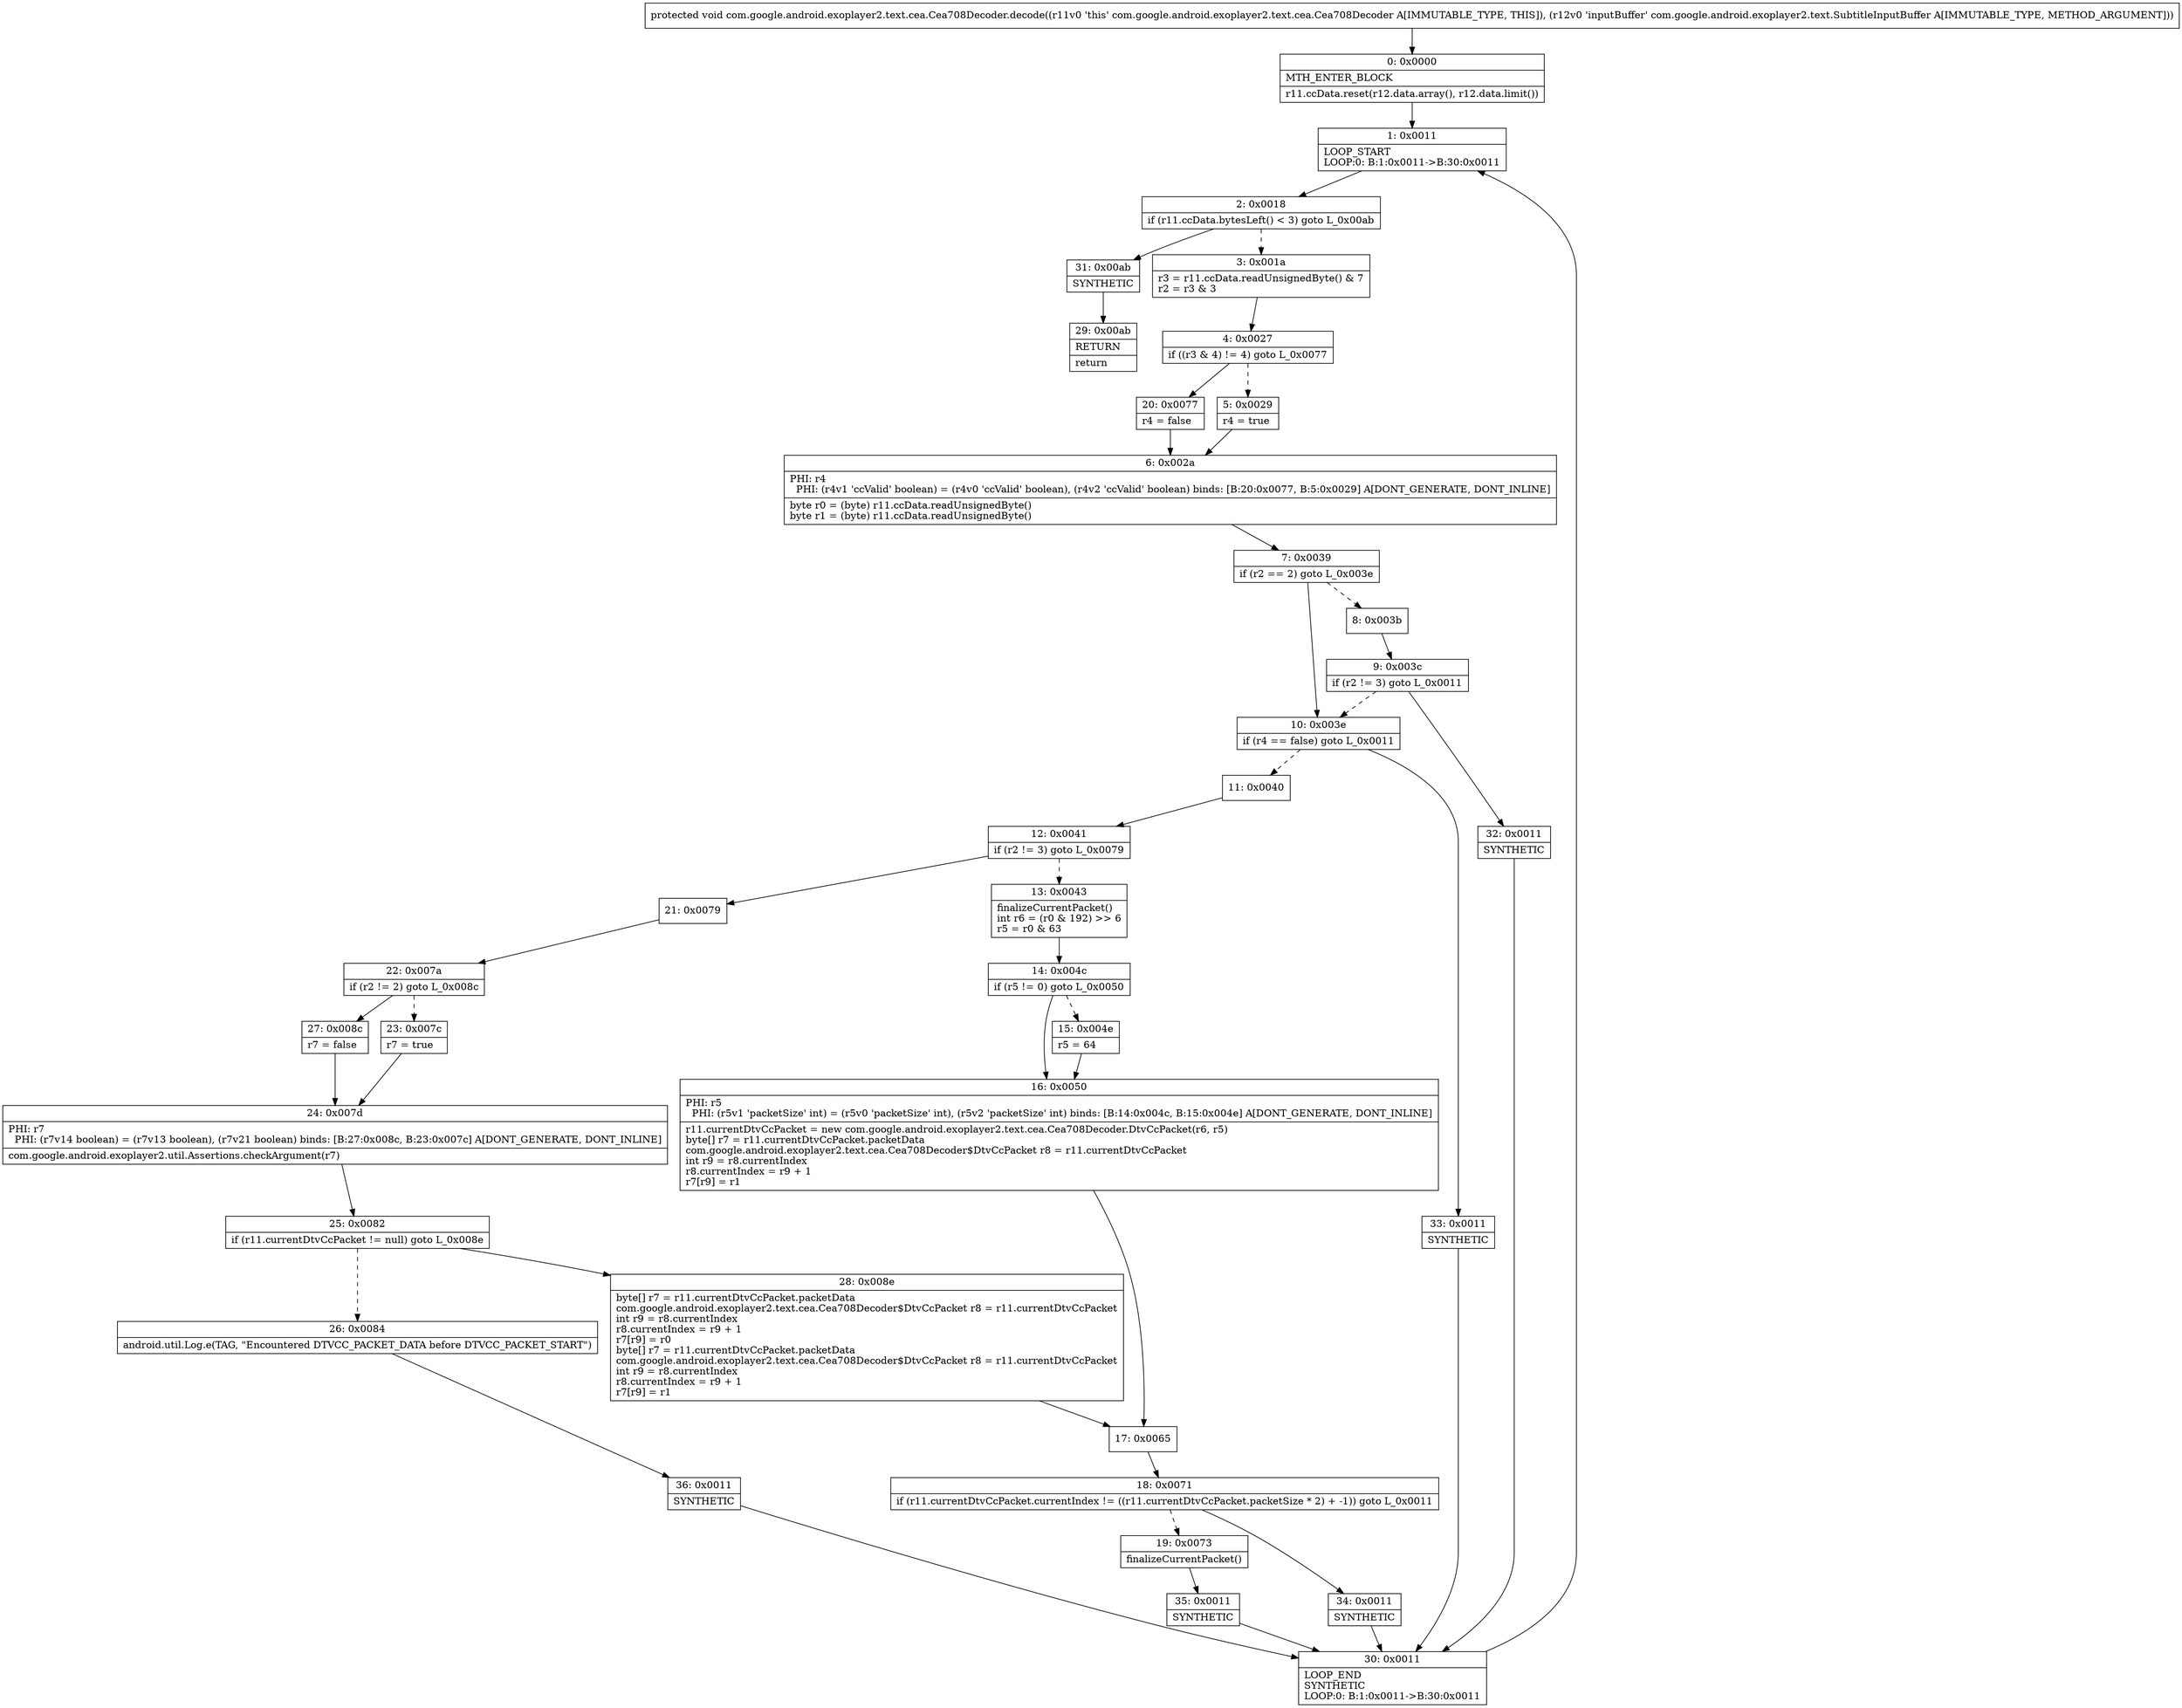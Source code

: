 digraph "CFG forcom.google.android.exoplayer2.text.cea.Cea708Decoder.decode(Lcom\/google\/android\/exoplayer2\/text\/SubtitleInputBuffer;)V" {
Node_0 [shape=record,label="{0\:\ 0x0000|MTH_ENTER_BLOCK\l|r11.ccData.reset(r12.data.array(), r12.data.limit())\l}"];
Node_1 [shape=record,label="{1\:\ 0x0011|LOOP_START\lLOOP:0: B:1:0x0011\-\>B:30:0x0011\l}"];
Node_2 [shape=record,label="{2\:\ 0x0018|if (r11.ccData.bytesLeft() \< 3) goto L_0x00ab\l}"];
Node_3 [shape=record,label="{3\:\ 0x001a|r3 = r11.ccData.readUnsignedByte() & 7\lr2 = r3 & 3\l}"];
Node_4 [shape=record,label="{4\:\ 0x0027|if ((r3 & 4) != 4) goto L_0x0077\l}"];
Node_5 [shape=record,label="{5\:\ 0x0029|r4 = true\l}"];
Node_6 [shape=record,label="{6\:\ 0x002a|PHI: r4 \l  PHI: (r4v1 'ccValid' boolean) = (r4v0 'ccValid' boolean), (r4v2 'ccValid' boolean) binds: [B:20:0x0077, B:5:0x0029] A[DONT_GENERATE, DONT_INLINE]\l|byte r0 = (byte) r11.ccData.readUnsignedByte()\lbyte r1 = (byte) r11.ccData.readUnsignedByte()\l}"];
Node_7 [shape=record,label="{7\:\ 0x0039|if (r2 == 2) goto L_0x003e\l}"];
Node_8 [shape=record,label="{8\:\ 0x003b}"];
Node_9 [shape=record,label="{9\:\ 0x003c|if (r2 != 3) goto L_0x0011\l}"];
Node_10 [shape=record,label="{10\:\ 0x003e|if (r4 == false) goto L_0x0011\l}"];
Node_11 [shape=record,label="{11\:\ 0x0040}"];
Node_12 [shape=record,label="{12\:\ 0x0041|if (r2 != 3) goto L_0x0079\l}"];
Node_13 [shape=record,label="{13\:\ 0x0043|finalizeCurrentPacket()\lint r6 = (r0 & 192) \>\> 6\lr5 = r0 & 63\l}"];
Node_14 [shape=record,label="{14\:\ 0x004c|if (r5 != 0) goto L_0x0050\l}"];
Node_15 [shape=record,label="{15\:\ 0x004e|r5 = 64\l}"];
Node_16 [shape=record,label="{16\:\ 0x0050|PHI: r5 \l  PHI: (r5v1 'packetSize' int) = (r5v0 'packetSize' int), (r5v2 'packetSize' int) binds: [B:14:0x004c, B:15:0x004e] A[DONT_GENERATE, DONT_INLINE]\l|r11.currentDtvCcPacket = new com.google.android.exoplayer2.text.cea.Cea708Decoder.DtvCcPacket(r6, r5)\lbyte[] r7 = r11.currentDtvCcPacket.packetData\lcom.google.android.exoplayer2.text.cea.Cea708Decoder$DtvCcPacket r8 = r11.currentDtvCcPacket\lint r9 = r8.currentIndex\lr8.currentIndex = r9 + 1\lr7[r9] = r1\l}"];
Node_17 [shape=record,label="{17\:\ 0x0065}"];
Node_18 [shape=record,label="{18\:\ 0x0071|if (r11.currentDtvCcPacket.currentIndex != ((r11.currentDtvCcPacket.packetSize * 2) + \-1)) goto L_0x0011\l}"];
Node_19 [shape=record,label="{19\:\ 0x0073|finalizeCurrentPacket()\l}"];
Node_20 [shape=record,label="{20\:\ 0x0077|r4 = false\l}"];
Node_21 [shape=record,label="{21\:\ 0x0079}"];
Node_22 [shape=record,label="{22\:\ 0x007a|if (r2 != 2) goto L_0x008c\l}"];
Node_23 [shape=record,label="{23\:\ 0x007c|r7 = true\l}"];
Node_24 [shape=record,label="{24\:\ 0x007d|PHI: r7 \l  PHI: (r7v14 boolean) = (r7v13 boolean), (r7v21 boolean) binds: [B:27:0x008c, B:23:0x007c] A[DONT_GENERATE, DONT_INLINE]\l|com.google.android.exoplayer2.util.Assertions.checkArgument(r7)\l}"];
Node_25 [shape=record,label="{25\:\ 0x0082|if (r11.currentDtvCcPacket != null) goto L_0x008e\l}"];
Node_26 [shape=record,label="{26\:\ 0x0084|android.util.Log.e(TAG, \"Encountered DTVCC_PACKET_DATA before DTVCC_PACKET_START\")\l}"];
Node_27 [shape=record,label="{27\:\ 0x008c|r7 = false\l}"];
Node_28 [shape=record,label="{28\:\ 0x008e|byte[] r7 = r11.currentDtvCcPacket.packetData\lcom.google.android.exoplayer2.text.cea.Cea708Decoder$DtvCcPacket r8 = r11.currentDtvCcPacket\lint r9 = r8.currentIndex\lr8.currentIndex = r9 + 1\lr7[r9] = r0\lbyte[] r7 = r11.currentDtvCcPacket.packetData\lcom.google.android.exoplayer2.text.cea.Cea708Decoder$DtvCcPacket r8 = r11.currentDtvCcPacket\lint r9 = r8.currentIndex\lr8.currentIndex = r9 + 1\lr7[r9] = r1\l}"];
Node_29 [shape=record,label="{29\:\ 0x00ab|RETURN\l|return\l}"];
Node_30 [shape=record,label="{30\:\ 0x0011|LOOP_END\lSYNTHETIC\lLOOP:0: B:1:0x0011\-\>B:30:0x0011\l}"];
Node_31 [shape=record,label="{31\:\ 0x00ab|SYNTHETIC\l}"];
Node_32 [shape=record,label="{32\:\ 0x0011|SYNTHETIC\l}"];
Node_33 [shape=record,label="{33\:\ 0x0011|SYNTHETIC\l}"];
Node_34 [shape=record,label="{34\:\ 0x0011|SYNTHETIC\l}"];
Node_35 [shape=record,label="{35\:\ 0x0011|SYNTHETIC\l}"];
Node_36 [shape=record,label="{36\:\ 0x0011|SYNTHETIC\l}"];
MethodNode[shape=record,label="{protected void com.google.android.exoplayer2.text.cea.Cea708Decoder.decode((r11v0 'this' com.google.android.exoplayer2.text.cea.Cea708Decoder A[IMMUTABLE_TYPE, THIS]), (r12v0 'inputBuffer' com.google.android.exoplayer2.text.SubtitleInputBuffer A[IMMUTABLE_TYPE, METHOD_ARGUMENT])) }"];
MethodNode -> Node_0;
Node_0 -> Node_1;
Node_1 -> Node_2;
Node_2 -> Node_3[style=dashed];
Node_2 -> Node_31;
Node_3 -> Node_4;
Node_4 -> Node_5[style=dashed];
Node_4 -> Node_20;
Node_5 -> Node_6;
Node_6 -> Node_7;
Node_7 -> Node_8[style=dashed];
Node_7 -> Node_10;
Node_8 -> Node_9;
Node_9 -> Node_10[style=dashed];
Node_9 -> Node_32;
Node_10 -> Node_11[style=dashed];
Node_10 -> Node_33;
Node_11 -> Node_12;
Node_12 -> Node_13[style=dashed];
Node_12 -> Node_21;
Node_13 -> Node_14;
Node_14 -> Node_15[style=dashed];
Node_14 -> Node_16;
Node_15 -> Node_16;
Node_16 -> Node_17;
Node_17 -> Node_18;
Node_18 -> Node_19[style=dashed];
Node_18 -> Node_34;
Node_19 -> Node_35;
Node_20 -> Node_6;
Node_21 -> Node_22;
Node_22 -> Node_23[style=dashed];
Node_22 -> Node_27;
Node_23 -> Node_24;
Node_24 -> Node_25;
Node_25 -> Node_26[style=dashed];
Node_25 -> Node_28;
Node_26 -> Node_36;
Node_27 -> Node_24;
Node_28 -> Node_17;
Node_30 -> Node_1;
Node_31 -> Node_29;
Node_32 -> Node_30;
Node_33 -> Node_30;
Node_34 -> Node_30;
Node_35 -> Node_30;
Node_36 -> Node_30;
}

